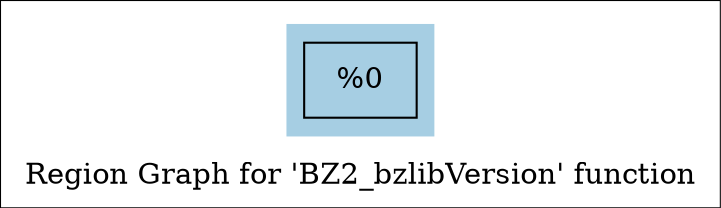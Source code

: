 digraph "Region Graph for 'BZ2_bzlibVersion' function" {
	label="Region Graph for 'BZ2_bzlibVersion' function";

	Node0x1381360 [shape=record,label="{%0}"];
	colorscheme = "paired12"
        subgraph cluster_0x14832d0 {
          label = "";
          style = filled;
          color = 1
          Node0x1381360;
        }
}
